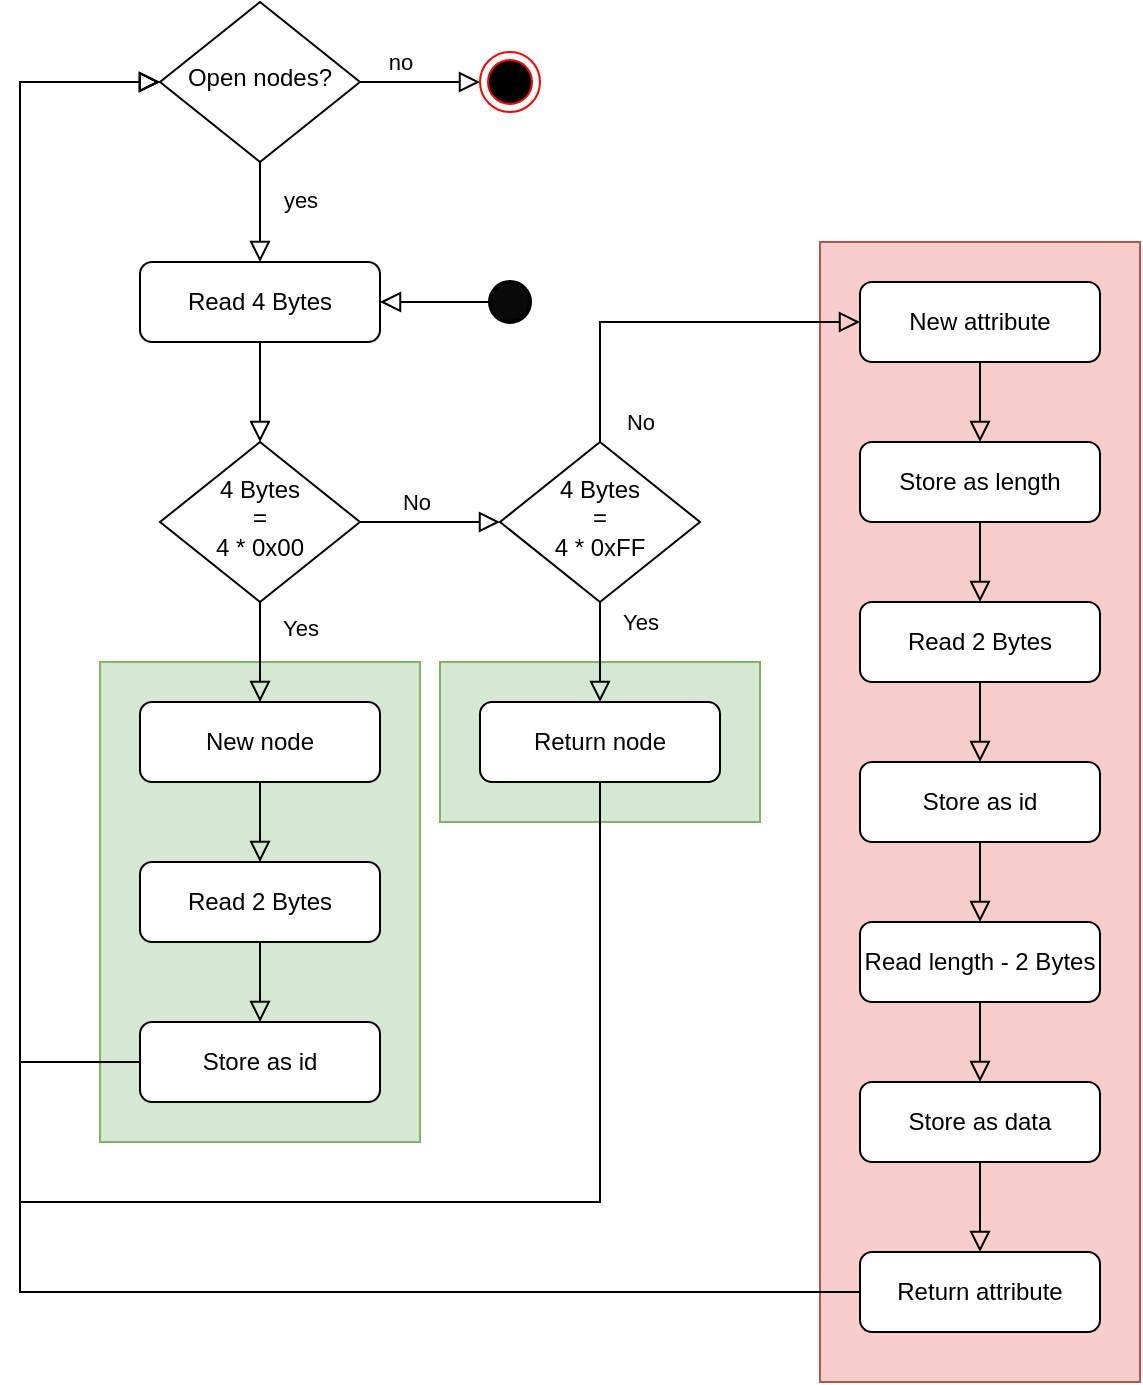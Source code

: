 <mxfile version="14.5.0" type="device"><diagram id="C5RBs43oDa-KdzZeNtuy" name="Page-1"><mxGraphModel dx="1673" dy="931" grid="1" gridSize="10" guides="1" tooltips="1" connect="1" arrows="1" fold="1" page="1" pageScale="1" pageWidth="827" pageHeight="1169" math="0" shadow="0"><root><mxCell id="WIyWlLk6GJQsqaUBKTNV-0"/><mxCell id="WIyWlLk6GJQsqaUBKTNV-1" parent="WIyWlLk6GJQsqaUBKTNV-0"/><mxCell id="TRrM7aKvJeIlM4m-QC8U-25" value="" style="rounded=0;whiteSpace=wrap;html=1;fillColor=#d5e8d4;strokeColor=#82b366;" vertex="1" parent="WIyWlLk6GJQsqaUBKTNV-1"><mxGeometry x="230" y="370" width="160" height="80" as="geometry"/></mxCell><mxCell id="TRrM7aKvJeIlM4m-QC8U-20" value="" style="rounded=0;whiteSpace=wrap;html=1;fillColor=#f8cecc;strokeColor=#b85450;" vertex="1" parent="WIyWlLk6GJQsqaUBKTNV-1"><mxGeometry x="420" y="160" width="160" height="570" as="geometry"/></mxCell><mxCell id="TRrM7aKvJeIlM4m-QC8U-19" value="" style="rounded=0;whiteSpace=wrap;html=1;fillColor=#d5e8d4;strokeColor=#82b366;" vertex="1" parent="WIyWlLk6GJQsqaUBKTNV-1"><mxGeometry x="60" y="370" width="160" height="240" as="geometry"/></mxCell><mxCell id="WIyWlLk6GJQsqaUBKTNV-2" value="" style="rounded=0;html=1;jettySize=auto;orthogonalLoop=1;fontSize=11;endArrow=block;endFill=0;endSize=8;strokeWidth=1;shadow=0;labelBackgroundColor=none;edgeStyle=orthogonalEdgeStyle;" parent="WIyWlLk6GJQsqaUBKTNV-1" source="WIyWlLk6GJQsqaUBKTNV-3" target="WIyWlLk6GJQsqaUBKTNV-6" edge="1"><mxGeometry relative="1" as="geometry"/></mxCell><mxCell id="WIyWlLk6GJQsqaUBKTNV-3" value="Read 4 Bytes" style="rounded=1;whiteSpace=wrap;html=1;fontSize=12;glass=0;strokeWidth=1;shadow=0;" parent="WIyWlLk6GJQsqaUBKTNV-1" vertex="1"><mxGeometry x="80" y="170" width="120" height="40" as="geometry"/></mxCell><mxCell id="WIyWlLk6GJQsqaUBKTNV-5" value="No" style="edgeStyle=orthogonalEdgeStyle;rounded=0;html=1;jettySize=auto;orthogonalLoop=1;fontSize=11;endArrow=block;endFill=0;endSize=8;strokeWidth=1;shadow=0;labelBackgroundColor=none;entryX=0;entryY=0.5;entryDx=0;entryDy=0;" parent="WIyWlLk6GJQsqaUBKTNV-1" source="TRrM7aKvJeIlM4m-QC8U-23" target="TRrM7aKvJeIlM4m-QC8U-32" edge="1"><mxGeometry x="-0.895" y="-20" relative="1" as="geometry"><mxPoint as="offset"/><Array as="points"><mxPoint x="310" y="200"/></Array></mxGeometry></mxCell><mxCell id="WIyWlLk6GJQsqaUBKTNV-6" value="4 Bytes&lt;br&gt;=&lt;br&gt;4 * 0x00" style="rhombus;whiteSpace=wrap;html=1;shadow=0;fontFamily=Helvetica;fontSize=12;align=center;strokeWidth=1;spacing=6;spacingTop=-4;" parent="WIyWlLk6GJQsqaUBKTNV-1" vertex="1"><mxGeometry x="90" y="260" width="100" height="80" as="geometry"/></mxCell><mxCell id="TRrM7aKvJeIlM4m-QC8U-10" style="edgeStyle=orthogonalEdgeStyle;rounded=0;orthogonalLoop=1;jettySize=auto;html=1;entryX=0.5;entryY=0;entryDx=0;entryDy=0;endArrow=block;endFill=0;endSize=8;" edge="1" parent="WIyWlLk6GJQsqaUBKTNV-1" source="WIyWlLk6GJQsqaUBKTNV-7" target="TRrM7aKvJeIlM4m-QC8U-9"><mxGeometry relative="1" as="geometry"/></mxCell><mxCell id="WIyWlLk6GJQsqaUBKTNV-7" value="Store as length" style="rounded=1;whiteSpace=wrap;html=1;fontSize=12;glass=0;strokeWidth=1;shadow=0;" parent="WIyWlLk6GJQsqaUBKTNV-1" vertex="1"><mxGeometry x="440" y="260" width="120" height="40" as="geometry"/></mxCell><mxCell id="TRrM7aKvJeIlM4m-QC8U-6" style="edgeStyle=orthogonalEdgeStyle;rounded=0;orthogonalLoop=1;jettySize=auto;html=1;entryX=0.5;entryY=0;entryDx=0;entryDy=0;endArrow=block;endFill=0;endSize=8;" edge="1" parent="WIyWlLk6GJQsqaUBKTNV-1" source="TRrM7aKvJeIlM4m-QC8U-1" target="TRrM7aKvJeIlM4m-QC8U-5"><mxGeometry relative="1" as="geometry"/></mxCell><mxCell id="TRrM7aKvJeIlM4m-QC8U-1" value="Read 2 Bytes" style="rounded=1;whiteSpace=wrap;html=1;fontSize=12;glass=0;strokeWidth=1;shadow=0;" vertex="1" parent="WIyWlLk6GJQsqaUBKTNV-1"><mxGeometry x="80" y="470" width="120" height="40" as="geometry"/></mxCell><mxCell id="TRrM7aKvJeIlM4m-QC8U-39" style="edgeStyle=orthogonalEdgeStyle;rounded=0;orthogonalLoop=1;jettySize=auto;html=1;entryX=0;entryY=0.5;entryDx=0;entryDy=0;endArrow=block;endFill=0;endSize=8;" edge="1" parent="WIyWlLk6GJQsqaUBKTNV-1" source="TRrM7aKvJeIlM4m-QC8U-5" target="TRrM7aKvJeIlM4m-QC8U-40"><mxGeometry relative="1" as="geometry"><Array as="points"><mxPoint x="20" y="570"/><mxPoint x="20" y="80"/></Array></mxGeometry></mxCell><mxCell id="TRrM7aKvJeIlM4m-QC8U-5" value="Store as id" style="rounded=1;whiteSpace=wrap;html=1;fontSize=12;glass=0;strokeWidth=1;shadow=0;" vertex="1" parent="WIyWlLk6GJQsqaUBKTNV-1"><mxGeometry x="80" y="550" width="120" height="40" as="geometry"/></mxCell><mxCell id="TRrM7aKvJeIlM4m-QC8U-13" style="edgeStyle=orthogonalEdgeStyle;rounded=0;orthogonalLoop=1;jettySize=auto;html=1;entryX=0.5;entryY=0;entryDx=0;entryDy=0;endArrow=block;endFill=0;endSize=8;" edge="1" parent="WIyWlLk6GJQsqaUBKTNV-1" source="TRrM7aKvJeIlM4m-QC8U-9" target="TRrM7aKvJeIlM4m-QC8U-11"><mxGeometry relative="1" as="geometry"/></mxCell><mxCell id="TRrM7aKvJeIlM4m-QC8U-9" value="Read 2 Bytes" style="rounded=1;whiteSpace=wrap;html=1;fontSize=12;glass=0;strokeWidth=1;shadow=0;" vertex="1" parent="WIyWlLk6GJQsqaUBKTNV-1"><mxGeometry x="440" y="340" width="120" height="40" as="geometry"/></mxCell><mxCell id="TRrM7aKvJeIlM4m-QC8U-15" style="edgeStyle=orthogonalEdgeStyle;rounded=0;orthogonalLoop=1;jettySize=auto;html=1;entryX=0.5;entryY=0;entryDx=0;entryDy=0;endArrow=block;endFill=0;endSize=8;" edge="1" parent="WIyWlLk6GJQsqaUBKTNV-1" source="TRrM7aKvJeIlM4m-QC8U-11" target="TRrM7aKvJeIlM4m-QC8U-14"><mxGeometry relative="1" as="geometry"/></mxCell><mxCell id="TRrM7aKvJeIlM4m-QC8U-11" value="Store as id" style="rounded=1;whiteSpace=wrap;html=1;fontSize=12;glass=0;strokeWidth=1;shadow=0;" vertex="1" parent="WIyWlLk6GJQsqaUBKTNV-1"><mxGeometry x="440" y="420" width="120" height="40" as="geometry"/></mxCell><mxCell id="TRrM7aKvJeIlM4m-QC8U-17" style="edgeStyle=orthogonalEdgeStyle;rounded=0;orthogonalLoop=1;jettySize=auto;html=1;entryX=0.5;entryY=0;entryDx=0;entryDy=0;endArrow=block;endFill=0;endSize=8;" edge="1" parent="WIyWlLk6GJQsqaUBKTNV-1" source="TRrM7aKvJeIlM4m-QC8U-14" target="TRrM7aKvJeIlM4m-QC8U-16"><mxGeometry relative="1" as="geometry"/></mxCell><mxCell id="TRrM7aKvJeIlM4m-QC8U-14" value="Read length - 2 Bytes" style="rounded=1;whiteSpace=wrap;html=1;fontSize=12;glass=0;strokeWidth=1;shadow=0;" vertex="1" parent="WIyWlLk6GJQsqaUBKTNV-1"><mxGeometry x="440" y="500" width="120" height="40" as="geometry"/></mxCell><mxCell id="TRrM7aKvJeIlM4m-QC8U-22" style="edgeStyle=orthogonalEdgeStyle;rounded=0;orthogonalLoop=1;jettySize=auto;html=1;entryX=0.5;entryY=0;entryDx=0;entryDy=0;endArrow=block;endFill=0;endSize=8;" edge="1" parent="WIyWlLk6GJQsqaUBKTNV-1" source="TRrM7aKvJeIlM4m-QC8U-16" target="TRrM7aKvJeIlM4m-QC8U-21"><mxGeometry relative="1" as="geometry"/></mxCell><mxCell id="TRrM7aKvJeIlM4m-QC8U-16" value="Store as data" style="rounded=1;whiteSpace=wrap;html=1;fontSize=12;glass=0;strokeWidth=1;shadow=0;" vertex="1" parent="WIyWlLk6GJQsqaUBKTNV-1"><mxGeometry x="440" y="580" width="120" height="40" as="geometry"/></mxCell><mxCell id="TRrM7aKvJeIlM4m-QC8U-31" style="edgeStyle=orthogonalEdgeStyle;rounded=0;orthogonalLoop=1;jettySize=auto;html=1;endArrow=block;endFill=0;endSize=8;entryX=0;entryY=0.5;entryDx=0;entryDy=0;" edge="1" parent="WIyWlLk6GJQsqaUBKTNV-1" source="TRrM7aKvJeIlM4m-QC8U-21" target="TRrM7aKvJeIlM4m-QC8U-40"><mxGeometry relative="1" as="geometry"><mxPoint x="80" y="190" as="targetPoint"/><Array as="points"><mxPoint x="20" y="685"/><mxPoint x="20" y="80"/></Array></mxGeometry></mxCell><mxCell id="TRrM7aKvJeIlM4m-QC8U-21" value="Return attribute" style="rounded=1;whiteSpace=wrap;html=1;fontSize=12;glass=0;strokeWidth=1;shadow=0;" vertex="1" parent="WIyWlLk6GJQsqaUBKTNV-1"><mxGeometry x="440" y="665" width="120" height="40" as="geometry"/></mxCell><mxCell id="TRrM7aKvJeIlM4m-QC8U-27" style="edgeStyle=orthogonalEdgeStyle;rounded=0;orthogonalLoop=1;jettySize=auto;html=1;entryX=0.5;entryY=0;entryDx=0;entryDy=0;endArrow=block;endFill=0;endSize=8;" edge="1" parent="WIyWlLk6GJQsqaUBKTNV-1" source="TRrM7aKvJeIlM4m-QC8U-23" target="TRrM7aKvJeIlM4m-QC8U-26"><mxGeometry relative="1" as="geometry"/></mxCell><mxCell id="TRrM7aKvJeIlM4m-QC8U-29" value="Yes" style="edgeLabel;html=1;align=center;verticalAlign=middle;resizable=0;points=[];" vertex="1" connectable="0" parent="TRrM7aKvJeIlM4m-QC8U-27"><mxGeometry x="-0.76" relative="1" as="geometry"><mxPoint x="20" y="4" as="offset"/></mxGeometry></mxCell><mxCell id="TRrM7aKvJeIlM4m-QC8U-23" value="4 Bytes&lt;br&gt;=&lt;br&gt;4 * 0xFF" style="rhombus;whiteSpace=wrap;html=1;shadow=0;fontFamily=Helvetica;fontSize=12;align=center;strokeWidth=1;spacing=6;spacingTop=-4;" vertex="1" parent="WIyWlLk6GJQsqaUBKTNV-1"><mxGeometry x="260" y="260" width="100" height="80" as="geometry"/></mxCell><mxCell id="TRrM7aKvJeIlM4m-QC8U-24" value="No" style="edgeStyle=orthogonalEdgeStyle;rounded=0;html=1;jettySize=auto;orthogonalLoop=1;fontSize=11;endArrow=block;endFill=0;endSize=8;strokeWidth=1;shadow=0;labelBackgroundColor=none;" edge="1" parent="WIyWlLk6GJQsqaUBKTNV-1" source="WIyWlLk6GJQsqaUBKTNV-6" target="TRrM7aKvJeIlM4m-QC8U-23"><mxGeometry x="-0.2" y="10" relative="1" as="geometry"><mxPoint as="offset"/><mxPoint x="190" y="300" as="sourcePoint"/><mxPoint x="440" y="300" as="targetPoint"/></mxGeometry></mxCell><mxCell id="TRrM7aKvJeIlM4m-QC8U-30" style="edgeStyle=orthogonalEdgeStyle;rounded=0;orthogonalLoop=1;jettySize=auto;html=1;endArrow=block;endFill=0;endSize=8;entryX=0;entryY=0.5;entryDx=0;entryDy=0;" edge="1" parent="WIyWlLk6GJQsqaUBKTNV-1" source="TRrM7aKvJeIlM4m-QC8U-26" target="TRrM7aKvJeIlM4m-QC8U-40"><mxGeometry relative="1" as="geometry"><mxPoint x="80" y="190" as="targetPoint"/><Array as="points"><mxPoint x="310" y="640"/><mxPoint x="20" y="640"/><mxPoint x="20" y="80"/></Array></mxGeometry></mxCell><mxCell id="TRrM7aKvJeIlM4m-QC8U-26" value="Return node" style="rounded=1;whiteSpace=wrap;html=1;fontSize=12;glass=0;strokeWidth=1;shadow=0;" vertex="1" parent="WIyWlLk6GJQsqaUBKTNV-1"><mxGeometry x="250" y="390" width="120" height="40" as="geometry"/></mxCell><mxCell id="TRrM7aKvJeIlM4m-QC8U-38" style="edgeStyle=orthogonalEdgeStyle;rounded=0;orthogonalLoop=1;jettySize=auto;html=1;entryX=0.5;entryY=0;entryDx=0;entryDy=0;endArrow=block;endFill=0;endSize=8;" edge="1" parent="WIyWlLk6GJQsqaUBKTNV-1" source="TRrM7aKvJeIlM4m-QC8U-32" target="WIyWlLk6GJQsqaUBKTNV-7"><mxGeometry relative="1" as="geometry"/></mxCell><mxCell id="TRrM7aKvJeIlM4m-QC8U-32" value="New attribute" style="rounded=1;whiteSpace=wrap;html=1;fontSize=12;glass=0;strokeWidth=1;shadow=0;" vertex="1" parent="WIyWlLk6GJQsqaUBKTNV-1"><mxGeometry x="440" y="180" width="120" height="40" as="geometry"/></mxCell><mxCell id="TRrM7aKvJeIlM4m-QC8U-37" style="edgeStyle=orthogonalEdgeStyle;rounded=0;orthogonalLoop=1;jettySize=auto;html=1;entryX=0.5;entryY=0;entryDx=0;entryDy=0;endArrow=block;endFill=0;endSize=8;" edge="1" parent="WIyWlLk6GJQsqaUBKTNV-1" source="TRrM7aKvJeIlM4m-QC8U-35" target="TRrM7aKvJeIlM4m-QC8U-1"><mxGeometry relative="1" as="geometry"/></mxCell><mxCell id="TRrM7aKvJeIlM4m-QC8U-35" value="New node" style="rounded=1;whiteSpace=wrap;html=1;fontSize=12;glass=0;strokeWidth=1;shadow=0;" vertex="1" parent="WIyWlLk6GJQsqaUBKTNV-1"><mxGeometry x="80" y="390" width="120" height="40" as="geometry"/></mxCell><mxCell id="TRrM7aKvJeIlM4m-QC8U-36" value="Yes" style="rounded=0;html=1;jettySize=auto;orthogonalLoop=1;fontSize=11;endArrow=block;endFill=0;endSize=8;strokeWidth=1;shadow=0;labelBackgroundColor=none;edgeStyle=orthogonalEdgeStyle;entryX=0.5;entryY=0;entryDx=0;entryDy=0;" edge="1" parent="WIyWlLk6GJQsqaUBKTNV-1" source="WIyWlLk6GJQsqaUBKTNV-6" target="TRrM7aKvJeIlM4m-QC8U-35"><mxGeometry x="-0.5" y="20" relative="1" as="geometry"><mxPoint as="offset"/><mxPoint x="140" y="340" as="sourcePoint"/><mxPoint x="140" y="480" as="targetPoint"/></mxGeometry></mxCell><mxCell id="TRrM7aKvJeIlM4m-QC8U-41" style="edgeStyle=orthogonalEdgeStyle;rounded=0;orthogonalLoop=1;jettySize=auto;html=1;entryX=0.5;entryY=0;entryDx=0;entryDy=0;endArrow=block;endFill=0;endSize=8;" edge="1" parent="WIyWlLk6GJQsqaUBKTNV-1" source="TRrM7aKvJeIlM4m-QC8U-40" target="WIyWlLk6GJQsqaUBKTNV-3"><mxGeometry relative="1" as="geometry"/></mxCell><mxCell id="TRrM7aKvJeIlM4m-QC8U-42" value="yes" style="edgeLabel;html=1;align=center;verticalAlign=middle;resizable=0;points=[];" vertex="1" connectable="0" parent="TRrM7aKvJeIlM4m-QC8U-41"><mxGeometry x="-0.257" y="-1" relative="1" as="geometry"><mxPoint x="21" as="offset"/></mxGeometry></mxCell><mxCell id="TRrM7aKvJeIlM4m-QC8U-44" style="edgeStyle=orthogonalEdgeStyle;rounded=0;orthogonalLoop=1;jettySize=auto;html=1;endArrow=block;endFill=0;endSize=8;" edge="1" parent="WIyWlLk6GJQsqaUBKTNV-1" source="TRrM7aKvJeIlM4m-QC8U-40"><mxGeometry relative="1" as="geometry"><mxPoint x="250" y="80" as="targetPoint"/></mxGeometry></mxCell><mxCell id="TRrM7aKvJeIlM4m-QC8U-45" value="no" style="edgeLabel;html=1;align=center;verticalAlign=middle;resizable=0;points=[];" vertex="1" connectable="0" parent="TRrM7aKvJeIlM4m-QC8U-44"><mxGeometry x="-0.338" y="-1" relative="1" as="geometry"><mxPoint y="-11" as="offset"/></mxGeometry></mxCell><mxCell id="TRrM7aKvJeIlM4m-QC8U-40" value="Open nodes?" style="rhombus;whiteSpace=wrap;html=1;shadow=0;fontFamily=Helvetica;fontSize=12;align=center;strokeWidth=1;spacing=6;spacingTop=-4;" vertex="1" parent="WIyWlLk6GJQsqaUBKTNV-1"><mxGeometry x="90" y="40" width="100" height="80" as="geometry"/></mxCell><mxCell id="TRrM7aKvJeIlM4m-QC8U-46" value="" style="ellipse;html=1;shape=endState;fillColor=#000000;strokeColor=#ff0000;" vertex="1" parent="WIyWlLk6GJQsqaUBKTNV-1"><mxGeometry x="250" y="65" width="30" height="30" as="geometry"/></mxCell><mxCell id="TRrM7aKvJeIlM4m-QC8U-48" style="edgeStyle=orthogonalEdgeStyle;rounded=0;orthogonalLoop=1;jettySize=auto;html=1;entryX=1;entryY=0.5;entryDx=0;entryDy=0;endArrow=block;endFill=0;endSize=8;" edge="1" parent="WIyWlLk6GJQsqaUBKTNV-1" source="TRrM7aKvJeIlM4m-QC8U-47" target="WIyWlLk6GJQsqaUBKTNV-3"><mxGeometry relative="1" as="geometry"/></mxCell><mxCell id="TRrM7aKvJeIlM4m-QC8U-47" value="" style="strokeWidth=2;html=1;shape=mxgraph.flowchart.start_2;whiteSpace=wrap;fillColor=#0A0A0A;" vertex="1" parent="WIyWlLk6GJQsqaUBKTNV-1"><mxGeometry x="255" y="180" width="20" height="20" as="geometry"/></mxCell></root></mxGraphModel></diagram></mxfile>